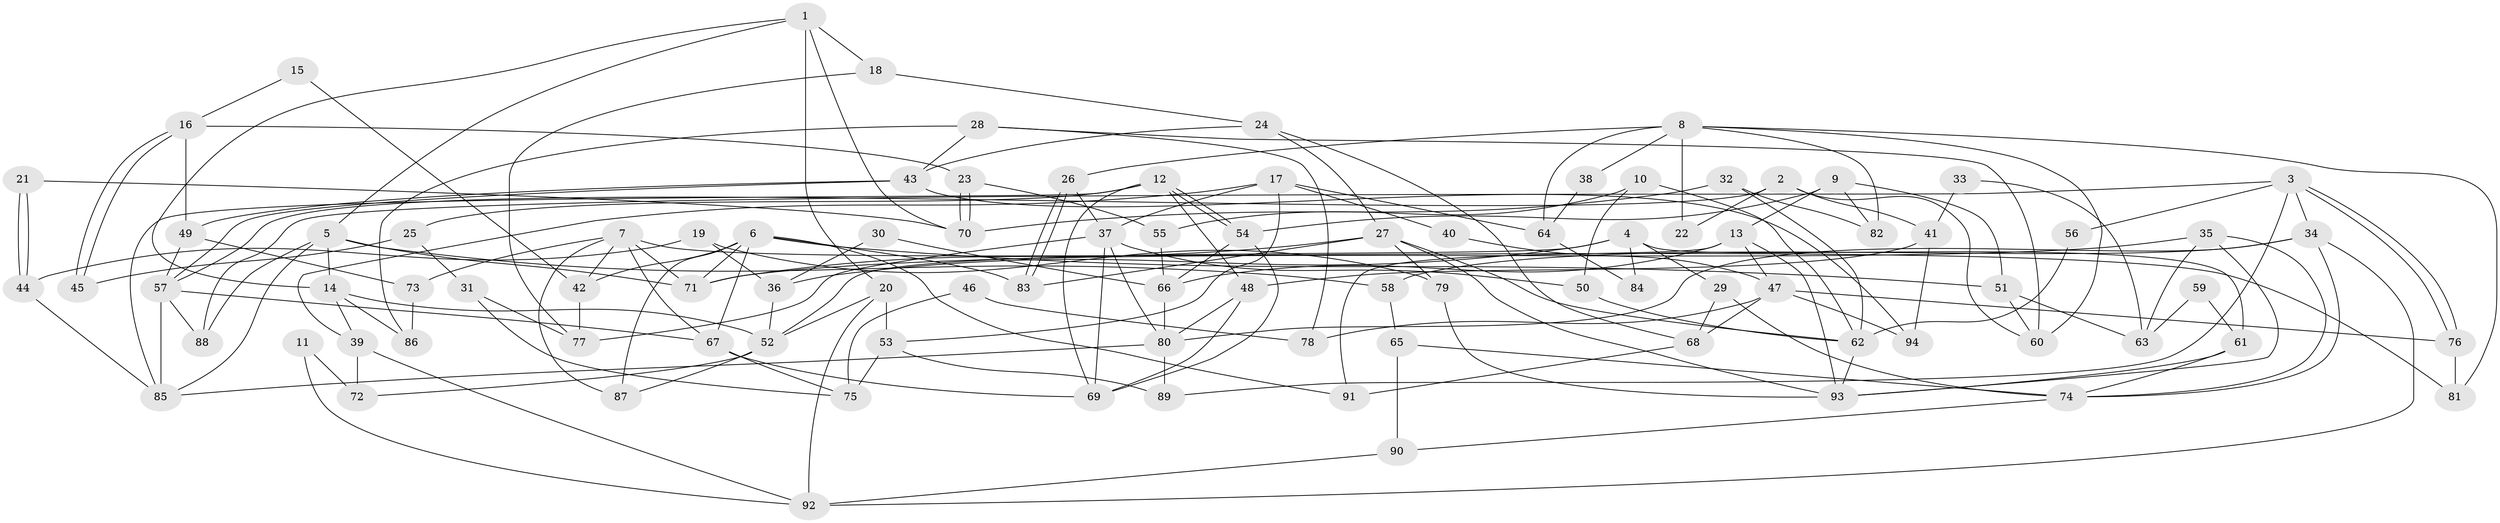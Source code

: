 // Generated by graph-tools (version 1.1) at 2025/36/03/09/25 02:36:04]
// undirected, 94 vertices, 188 edges
graph export_dot {
graph [start="1"]
  node [color=gray90,style=filled];
  1;
  2;
  3;
  4;
  5;
  6;
  7;
  8;
  9;
  10;
  11;
  12;
  13;
  14;
  15;
  16;
  17;
  18;
  19;
  20;
  21;
  22;
  23;
  24;
  25;
  26;
  27;
  28;
  29;
  30;
  31;
  32;
  33;
  34;
  35;
  36;
  37;
  38;
  39;
  40;
  41;
  42;
  43;
  44;
  45;
  46;
  47;
  48;
  49;
  50;
  51;
  52;
  53;
  54;
  55;
  56;
  57;
  58;
  59;
  60;
  61;
  62;
  63;
  64;
  65;
  66;
  67;
  68;
  69;
  70;
  71;
  72;
  73;
  74;
  75;
  76;
  77;
  78;
  79;
  80;
  81;
  82;
  83;
  84;
  85;
  86;
  87;
  88;
  89;
  90;
  91;
  92;
  93;
  94;
  1 -- 5;
  1 -- 14;
  1 -- 18;
  1 -- 20;
  1 -- 70;
  2 -- 57;
  2 -- 60;
  2 -- 22;
  2 -- 41;
  3 -- 34;
  3 -- 76;
  3 -- 76;
  3 -- 56;
  3 -- 88;
  3 -- 89;
  4 -- 29;
  4 -- 52;
  4 -- 36;
  4 -- 61;
  4 -- 84;
  5 -- 85;
  5 -- 88;
  5 -- 14;
  5 -- 58;
  5 -- 71;
  6 -- 91;
  6 -- 83;
  6 -- 42;
  6 -- 51;
  6 -- 67;
  6 -- 71;
  6 -- 87;
  7 -- 71;
  7 -- 67;
  7 -- 42;
  7 -- 73;
  7 -- 81;
  7 -- 87;
  8 -- 26;
  8 -- 60;
  8 -- 22;
  8 -- 38;
  8 -- 64;
  8 -- 81;
  8 -- 82;
  9 -- 13;
  9 -- 82;
  9 -- 51;
  9 -- 54;
  10 -- 62;
  10 -- 50;
  10 -- 55;
  11 -- 72;
  11 -- 92;
  12 -- 48;
  12 -- 54;
  12 -- 54;
  12 -- 25;
  12 -- 69;
  12 -- 85;
  13 -- 47;
  13 -- 66;
  13 -- 91;
  13 -- 93;
  14 -- 52;
  14 -- 39;
  14 -- 86;
  15 -- 42;
  15 -- 16;
  16 -- 45;
  16 -- 45;
  16 -- 23;
  16 -- 49;
  17 -- 37;
  17 -- 39;
  17 -- 40;
  17 -- 53;
  17 -- 64;
  18 -- 77;
  18 -- 24;
  19 -- 79;
  19 -- 44;
  19 -- 36;
  20 -- 52;
  20 -- 53;
  20 -- 92;
  21 -- 70;
  21 -- 44;
  21 -- 44;
  23 -- 70;
  23 -- 70;
  23 -- 55;
  24 -- 27;
  24 -- 43;
  24 -- 68;
  25 -- 31;
  25 -- 45;
  26 -- 37;
  26 -- 83;
  26 -- 83;
  27 -- 71;
  27 -- 93;
  27 -- 62;
  27 -- 79;
  27 -- 83;
  28 -- 43;
  28 -- 86;
  28 -- 60;
  28 -- 78;
  29 -- 68;
  29 -- 74;
  30 -- 36;
  30 -- 66;
  31 -- 77;
  31 -- 75;
  32 -- 62;
  32 -- 70;
  32 -- 82;
  33 -- 41;
  33 -- 63;
  34 -- 58;
  34 -- 80;
  34 -- 74;
  34 -- 92;
  35 -- 71;
  35 -- 93;
  35 -- 63;
  35 -- 74;
  36 -- 52;
  37 -- 69;
  37 -- 80;
  37 -- 50;
  37 -- 77;
  38 -- 64;
  39 -- 92;
  39 -- 72;
  40 -- 47;
  41 -- 48;
  41 -- 94;
  42 -- 77;
  43 -- 57;
  43 -- 49;
  43 -- 94;
  44 -- 85;
  46 -- 75;
  46 -- 78;
  47 -- 76;
  47 -- 94;
  47 -- 68;
  47 -- 78;
  48 -- 69;
  48 -- 80;
  49 -- 57;
  49 -- 73;
  50 -- 62;
  51 -- 60;
  51 -- 63;
  52 -- 87;
  52 -- 72;
  53 -- 75;
  53 -- 89;
  54 -- 66;
  54 -- 69;
  55 -- 66;
  56 -- 62;
  57 -- 67;
  57 -- 85;
  57 -- 88;
  58 -- 65;
  59 -- 63;
  59 -- 61;
  61 -- 74;
  61 -- 93;
  62 -- 93;
  64 -- 84;
  65 -- 74;
  65 -- 90;
  66 -- 80;
  67 -- 69;
  67 -- 75;
  68 -- 91;
  73 -- 86;
  74 -- 90;
  76 -- 81;
  79 -- 93;
  80 -- 85;
  80 -- 89;
  90 -- 92;
}
